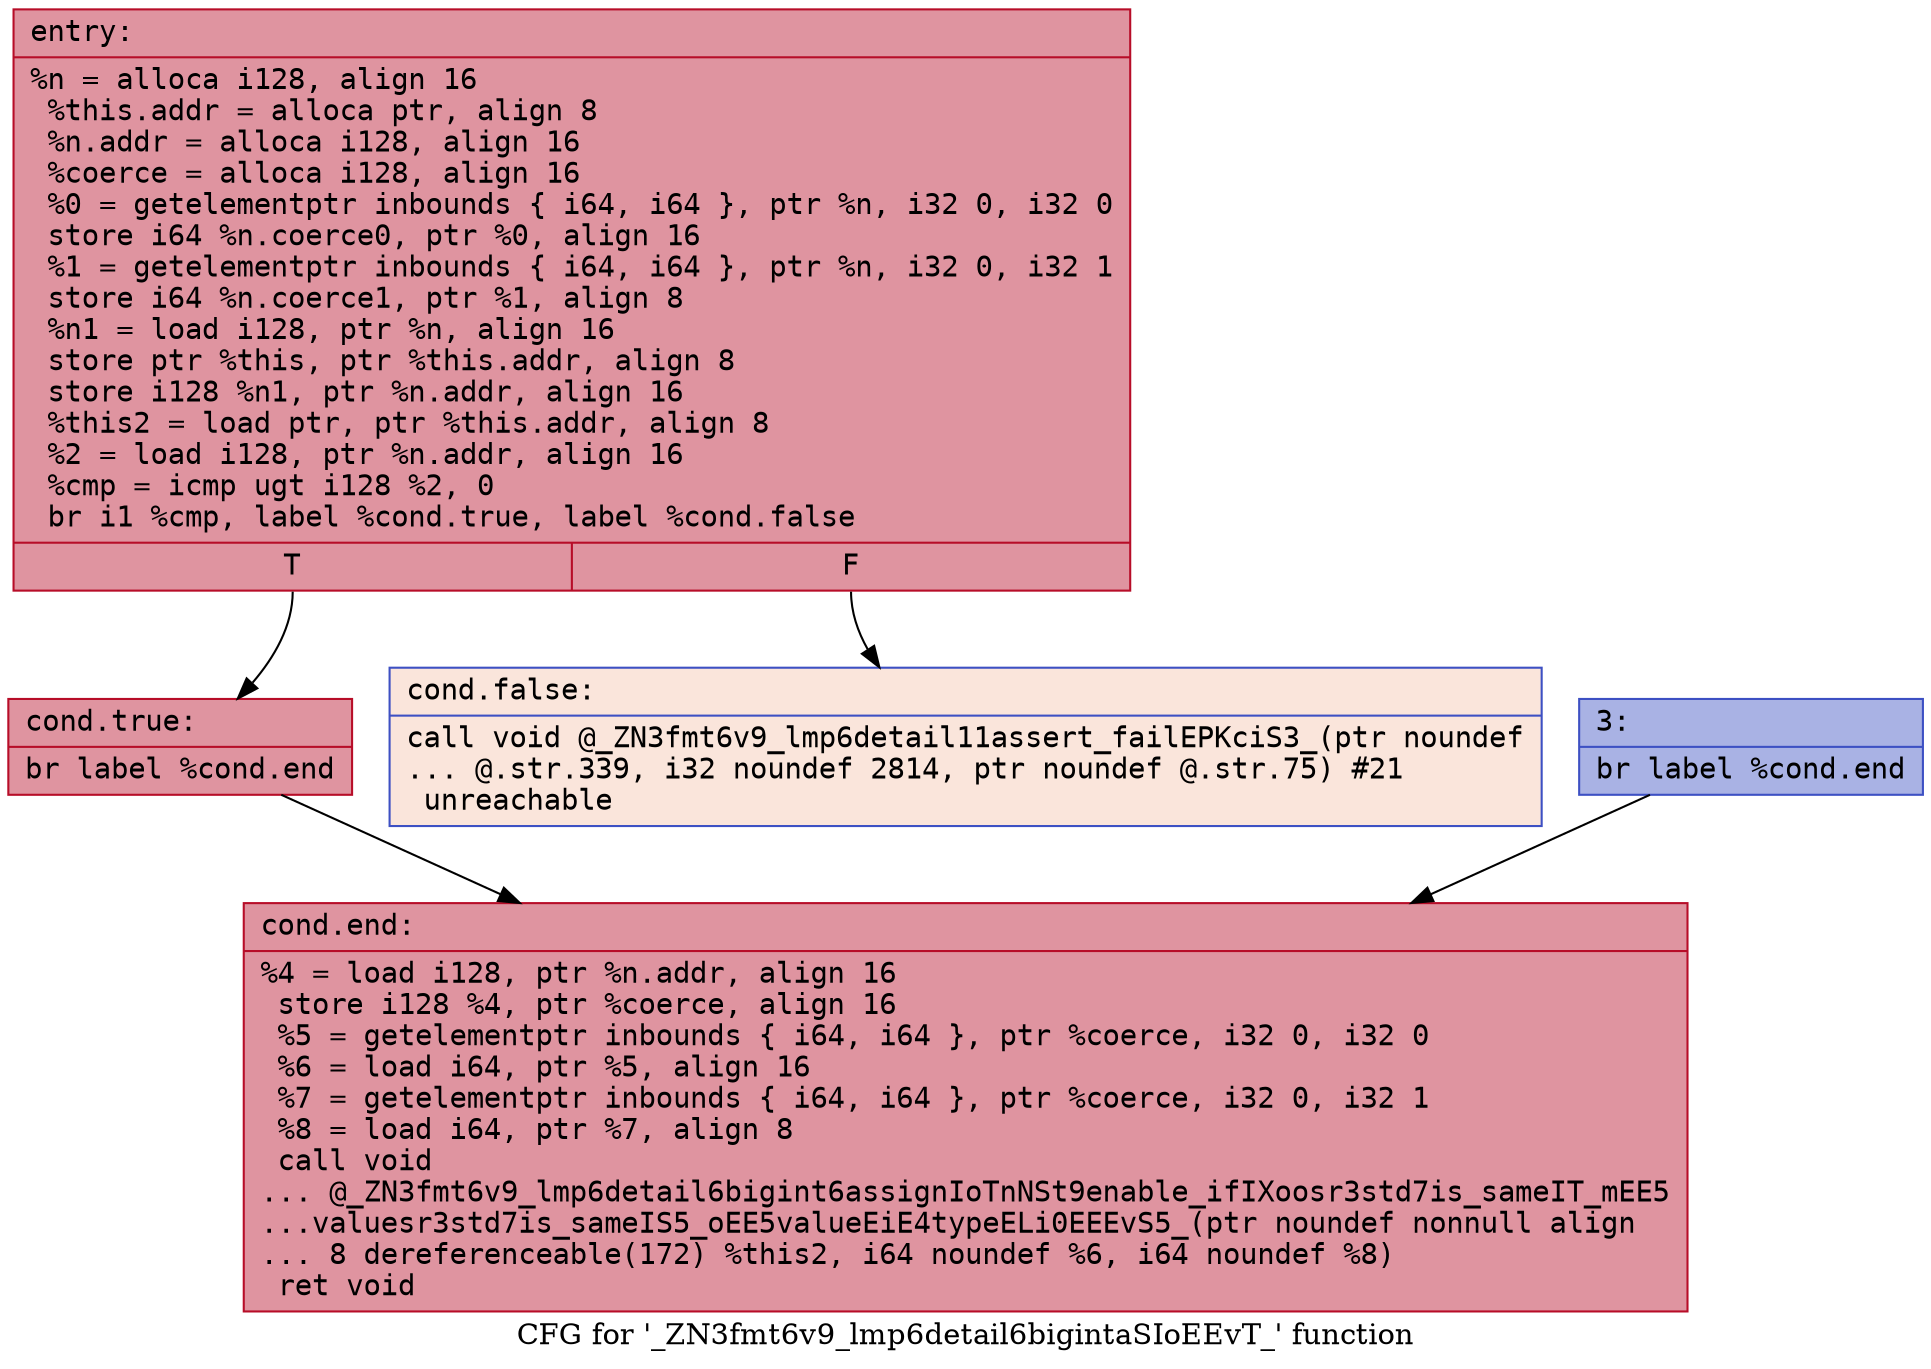 digraph "CFG for '_ZN3fmt6v9_lmp6detail6bigintaSIoEEvT_' function" {
	label="CFG for '_ZN3fmt6v9_lmp6detail6bigintaSIoEEvT_' function";

	Node0x556bfec35c40 [shape=record,color="#b70d28ff", style=filled, fillcolor="#b70d2870" fontname="Courier",label="{entry:\l|  %n = alloca i128, align 16\l  %this.addr = alloca ptr, align 8\l  %n.addr = alloca i128, align 16\l  %coerce = alloca i128, align 16\l  %0 = getelementptr inbounds \{ i64, i64 \}, ptr %n, i32 0, i32 0\l  store i64 %n.coerce0, ptr %0, align 16\l  %1 = getelementptr inbounds \{ i64, i64 \}, ptr %n, i32 0, i32 1\l  store i64 %n.coerce1, ptr %1, align 8\l  %n1 = load i128, ptr %n, align 16\l  store ptr %this, ptr %this.addr, align 8\l  store i128 %n1, ptr %n.addr, align 16\l  %this2 = load ptr, ptr %this.addr, align 8\l  %2 = load i128, ptr %n.addr, align 16\l  %cmp = icmp ugt i128 %2, 0\l  br i1 %cmp, label %cond.true, label %cond.false\l|{<s0>T|<s1>F}}"];
	Node0x556bfec35c40:s0 -> Node0x556bfec364e0[tooltip="entry -> cond.true\nProbability 100.00%" ];
	Node0x556bfec35c40:s1 -> Node0x556bfec36530[tooltip="entry -> cond.false\nProbability 0.00%" ];
	Node0x556bfec364e0 [shape=record,color="#b70d28ff", style=filled, fillcolor="#b70d2870" fontname="Courier",label="{cond.true:\l|  br label %cond.end\l}"];
	Node0x556bfec364e0 -> Node0x556bfec36800[tooltip="cond.true -> cond.end\nProbability 100.00%" ];
	Node0x556bfec36530 [shape=record,color="#3d50c3ff", style=filled, fillcolor="#f4c5ad70" fontname="Courier",label="{cond.false:\l|  call void @_ZN3fmt6v9_lmp6detail11assert_failEPKciS3_(ptr noundef\l... @.str.339, i32 noundef 2814, ptr noundef @.str.75) #21\l  unreachable\l}"];
	Node0x556bfec36a50 [shape=record,color="#3d50c3ff", style=filled, fillcolor="#3d50c370" fontname="Courier",label="{3:\l|  br label %cond.end\l}"];
	Node0x556bfec36a50 -> Node0x556bfec36800[tooltip="3 -> cond.end\nProbability 100.00%" ];
	Node0x556bfec36800 [shape=record,color="#b70d28ff", style=filled, fillcolor="#b70d2870" fontname="Courier",label="{cond.end:\l|  %4 = load i128, ptr %n.addr, align 16\l  store i128 %4, ptr %coerce, align 16\l  %5 = getelementptr inbounds \{ i64, i64 \}, ptr %coerce, i32 0, i32 0\l  %6 = load i64, ptr %5, align 16\l  %7 = getelementptr inbounds \{ i64, i64 \}, ptr %coerce, i32 0, i32 1\l  %8 = load i64, ptr %7, align 8\l  call void\l... @_ZN3fmt6v9_lmp6detail6bigint6assignIoTnNSt9enable_ifIXoosr3std7is_sameIT_mEE5\l...valuesr3std7is_sameIS5_oEE5valueEiE4typeELi0EEEvS5_(ptr noundef nonnull align\l... 8 dereferenceable(172) %this2, i64 noundef %6, i64 noundef %8)\l  ret void\l}"];
}
